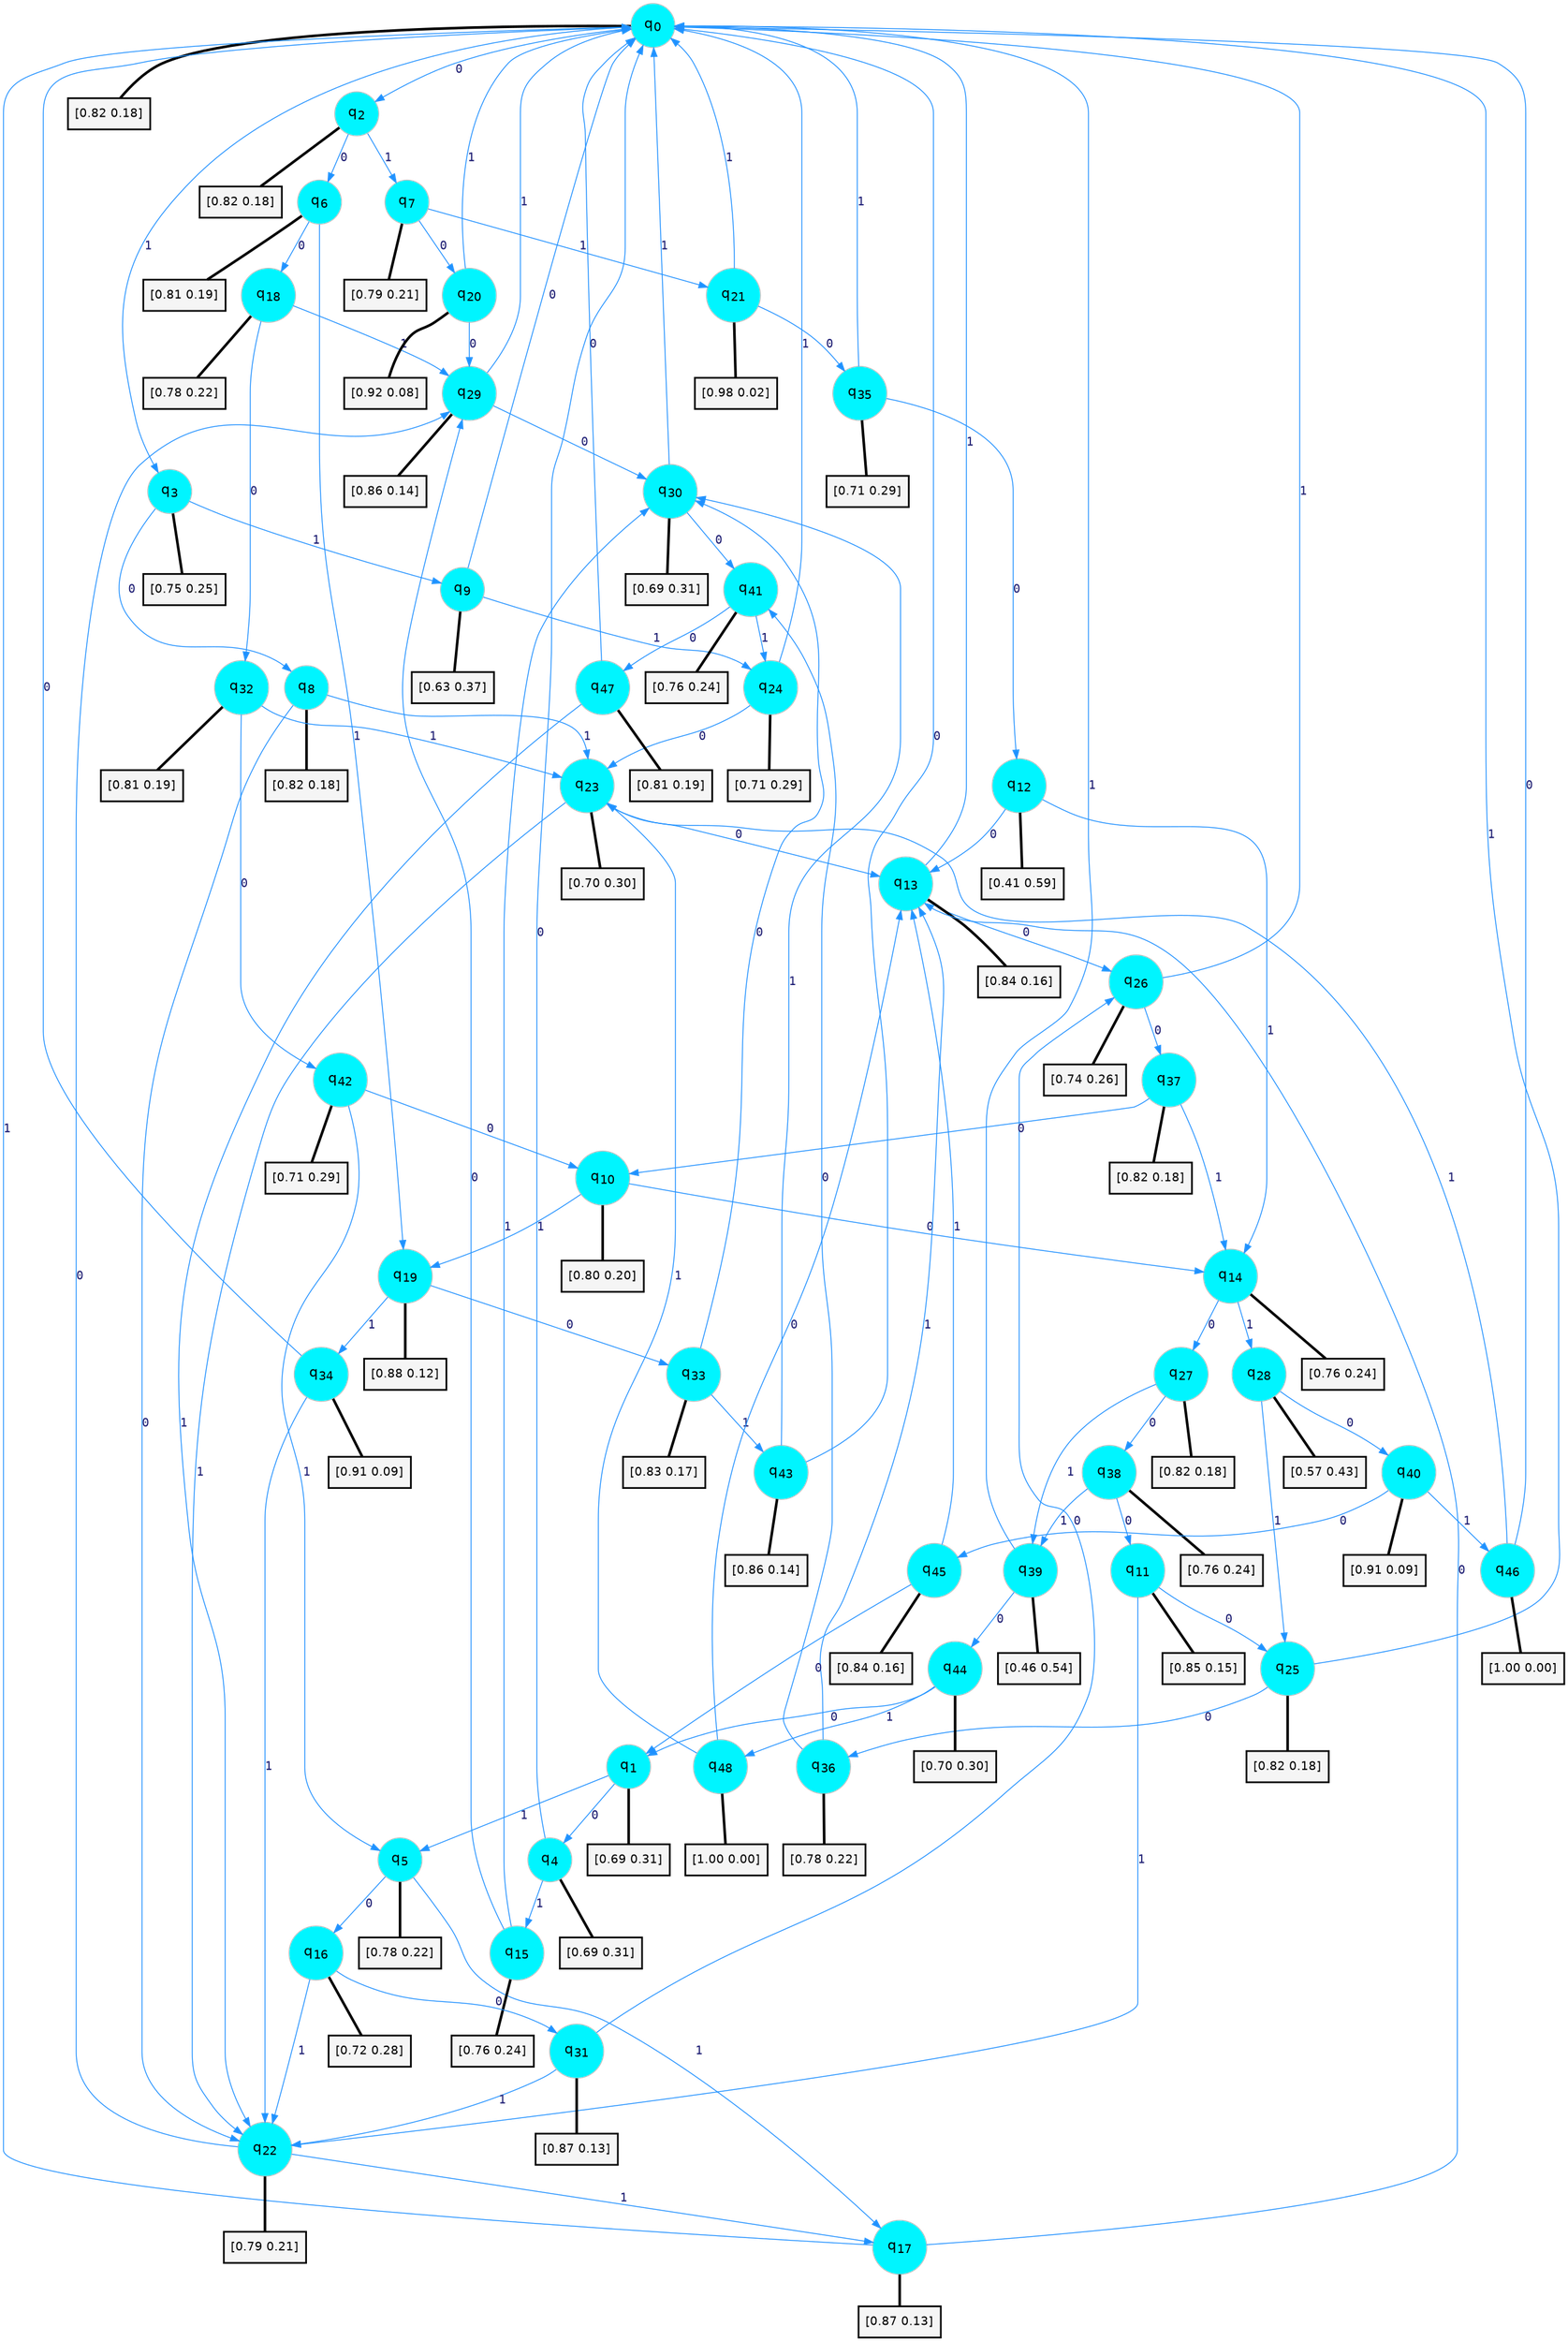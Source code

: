 digraph G {
graph [
bgcolor=transparent, dpi=300, rankdir=TD, size="40,25"];
node [
color=gray, fillcolor=turquoise1, fontcolor=black, fontname=Helvetica, fontsize=16, fontweight=bold, shape=circle, style=filled];
edge [
arrowsize=1, color=dodgerblue1, fontcolor=midnightblue, fontname=courier, fontweight=bold, penwidth=1, style=solid, weight=20];
0[label=<q<SUB>0</SUB>>];
1[label=<q<SUB>1</SUB>>];
2[label=<q<SUB>2</SUB>>];
3[label=<q<SUB>3</SUB>>];
4[label=<q<SUB>4</SUB>>];
5[label=<q<SUB>5</SUB>>];
6[label=<q<SUB>6</SUB>>];
7[label=<q<SUB>7</SUB>>];
8[label=<q<SUB>8</SUB>>];
9[label=<q<SUB>9</SUB>>];
10[label=<q<SUB>10</SUB>>];
11[label=<q<SUB>11</SUB>>];
12[label=<q<SUB>12</SUB>>];
13[label=<q<SUB>13</SUB>>];
14[label=<q<SUB>14</SUB>>];
15[label=<q<SUB>15</SUB>>];
16[label=<q<SUB>16</SUB>>];
17[label=<q<SUB>17</SUB>>];
18[label=<q<SUB>18</SUB>>];
19[label=<q<SUB>19</SUB>>];
20[label=<q<SUB>20</SUB>>];
21[label=<q<SUB>21</SUB>>];
22[label=<q<SUB>22</SUB>>];
23[label=<q<SUB>23</SUB>>];
24[label=<q<SUB>24</SUB>>];
25[label=<q<SUB>25</SUB>>];
26[label=<q<SUB>26</SUB>>];
27[label=<q<SUB>27</SUB>>];
28[label=<q<SUB>28</SUB>>];
29[label=<q<SUB>29</SUB>>];
30[label=<q<SUB>30</SUB>>];
31[label=<q<SUB>31</SUB>>];
32[label=<q<SUB>32</SUB>>];
33[label=<q<SUB>33</SUB>>];
34[label=<q<SUB>34</SUB>>];
35[label=<q<SUB>35</SUB>>];
36[label=<q<SUB>36</SUB>>];
37[label=<q<SUB>37</SUB>>];
38[label=<q<SUB>38</SUB>>];
39[label=<q<SUB>39</SUB>>];
40[label=<q<SUB>40</SUB>>];
41[label=<q<SUB>41</SUB>>];
42[label=<q<SUB>42</SUB>>];
43[label=<q<SUB>43</SUB>>];
44[label=<q<SUB>44</SUB>>];
45[label=<q<SUB>45</SUB>>];
46[label=<q<SUB>46</SUB>>];
47[label=<q<SUB>47</SUB>>];
48[label=<q<SUB>48</SUB>>];
49[label="[0.82 0.18]", shape=box,fontcolor=black, fontname=Helvetica, fontsize=14, penwidth=2, fillcolor=whitesmoke,color=black];
50[label="[0.69 0.31]", shape=box,fontcolor=black, fontname=Helvetica, fontsize=14, penwidth=2, fillcolor=whitesmoke,color=black];
51[label="[0.82 0.18]", shape=box,fontcolor=black, fontname=Helvetica, fontsize=14, penwidth=2, fillcolor=whitesmoke,color=black];
52[label="[0.75 0.25]", shape=box,fontcolor=black, fontname=Helvetica, fontsize=14, penwidth=2, fillcolor=whitesmoke,color=black];
53[label="[0.69 0.31]", shape=box,fontcolor=black, fontname=Helvetica, fontsize=14, penwidth=2, fillcolor=whitesmoke,color=black];
54[label="[0.78 0.22]", shape=box,fontcolor=black, fontname=Helvetica, fontsize=14, penwidth=2, fillcolor=whitesmoke,color=black];
55[label="[0.81 0.19]", shape=box,fontcolor=black, fontname=Helvetica, fontsize=14, penwidth=2, fillcolor=whitesmoke,color=black];
56[label="[0.79 0.21]", shape=box,fontcolor=black, fontname=Helvetica, fontsize=14, penwidth=2, fillcolor=whitesmoke,color=black];
57[label="[0.82 0.18]", shape=box,fontcolor=black, fontname=Helvetica, fontsize=14, penwidth=2, fillcolor=whitesmoke,color=black];
58[label="[0.63 0.37]", shape=box,fontcolor=black, fontname=Helvetica, fontsize=14, penwidth=2, fillcolor=whitesmoke,color=black];
59[label="[0.80 0.20]", shape=box,fontcolor=black, fontname=Helvetica, fontsize=14, penwidth=2, fillcolor=whitesmoke,color=black];
60[label="[0.85 0.15]", shape=box,fontcolor=black, fontname=Helvetica, fontsize=14, penwidth=2, fillcolor=whitesmoke,color=black];
61[label="[0.41 0.59]", shape=box,fontcolor=black, fontname=Helvetica, fontsize=14, penwidth=2, fillcolor=whitesmoke,color=black];
62[label="[0.84 0.16]", shape=box,fontcolor=black, fontname=Helvetica, fontsize=14, penwidth=2, fillcolor=whitesmoke,color=black];
63[label="[0.76 0.24]", shape=box,fontcolor=black, fontname=Helvetica, fontsize=14, penwidth=2, fillcolor=whitesmoke,color=black];
64[label="[0.76 0.24]", shape=box,fontcolor=black, fontname=Helvetica, fontsize=14, penwidth=2, fillcolor=whitesmoke,color=black];
65[label="[0.72 0.28]", shape=box,fontcolor=black, fontname=Helvetica, fontsize=14, penwidth=2, fillcolor=whitesmoke,color=black];
66[label="[0.87 0.13]", shape=box,fontcolor=black, fontname=Helvetica, fontsize=14, penwidth=2, fillcolor=whitesmoke,color=black];
67[label="[0.78 0.22]", shape=box,fontcolor=black, fontname=Helvetica, fontsize=14, penwidth=2, fillcolor=whitesmoke,color=black];
68[label="[0.88 0.12]", shape=box,fontcolor=black, fontname=Helvetica, fontsize=14, penwidth=2, fillcolor=whitesmoke,color=black];
69[label="[0.92 0.08]", shape=box,fontcolor=black, fontname=Helvetica, fontsize=14, penwidth=2, fillcolor=whitesmoke,color=black];
70[label="[0.98 0.02]", shape=box,fontcolor=black, fontname=Helvetica, fontsize=14, penwidth=2, fillcolor=whitesmoke,color=black];
71[label="[0.79 0.21]", shape=box,fontcolor=black, fontname=Helvetica, fontsize=14, penwidth=2, fillcolor=whitesmoke,color=black];
72[label="[0.70 0.30]", shape=box,fontcolor=black, fontname=Helvetica, fontsize=14, penwidth=2, fillcolor=whitesmoke,color=black];
73[label="[0.71 0.29]", shape=box,fontcolor=black, fontname=Helvetica, fontsize=14, penwidth=2, fillcolor=whitesmoke,color=black];
74[label="[0.82 0.18]", shape=box,fontcolor=black, fontname=Helvetica, fontsize=14, penwidth=2, fillcolor=whitesmoke,color=black];
75[label="[0.74 0.26]", shape=box,fontcolor=black, fontname=Helvetica, fontsize=14, penwidth=2, fillcolor=whitesmoke,color=black];
76[label="[0.82 0.18]", shape=box,fontcolor=black, fontname=Helvetica, fontsize=14, penwidth=2, fillcolor=whitesmoke,color=black];
77[label="[0.57 0.43]", shape=box,fontcolor=black, fontname=Helvetica, fontsize=14, penwidth=2, fillcolor=whitesmoke,color=black];
78[label="[0.86 0.14]", shape=box,fontcolor=black, fontname=Helvetica, fontsize=14, penwidth=2, fillcolor=whitesmoke,color=black];
79[label="[0.69 0.31]", shape=box,fontcolor=black, fontname=Helvetica, fontsize=14, penwidth=2, fillcolor=whitesmoke,color=black];
80[label="[0.87 0.13]", shape=box,fontcolor=black, fontname=Helvetica, fontsize=14, penwidth=2, fillcolor=whitesmoke,color=black];
81[label="[0.81 0.19]", shape=box,fontcolor=black, fontname=Helvetica, fontsize=14, penwidth=2, fillcolor=whitesmoke,color=black];
82[label="[0.83 0.17]", shape=box,fontcolor=black, fontname=Helvetica, fontsize=14, penwidth=2, fillcolor=whitesmoke,color=black];
83[label="[0.91 0.09]", shape=box,fontcolor=black, fontname=Helvetica, fontsize=14, penwidth=2, fillcolor=whitesmoke,color=black];
84[label="[0.71 0.29]", shape=box,fontcolor=black, fontname=Helvetica, fontsize=14, penwidth=2, fillcolor=whitesmoke,color=black];
85[label="[0.78 0.22]", shape=box,fontcolor=black, fontname=Helvetica, fontsize=14, penwidth=2, fillcolor=whitesmoke,color=black];
86[label="[0.82 0.18]", shape=box,fontcolor=black, fontname=Helvetica, fontsize=14, penwidth=2, fillcolor=whitesmoke,color=black];
87[label="[0.76 0.24]", shape=box,fontcolor=black, fontname=Helvetica, fontsize=14, penwidth=2, fillcolor=whitesmoke,color=black];
88[label="[0.46 0.54]", shape=box,fontcolor=black, fontname=Helvetica, fontsize=14, penwidth=2, fillcolor=whitesmoke,color=black];
89[label="[0.91 0.09]", shape=box,fontcolor=black, fontname=Helvetica, fontsize=14, penwidth=2, fillcolor=whitesmoke,color=black];
90[label="[0.76 0.24]", shape=box,fontcolor=black, fontname=Helvetica, fontsize=14, penwidth=2, fillcolor=whitesmoke,color=black];
91[label="[0.71 0.29]", shape=box,fontcolor=black, fontname=Helvetica, fontsize=14, penwidth=2, fillcolor=whitesmoke,color=black];
92[label="[0.86 0.14]", shape=box,fontcolor=black, fontname=Helvetica, fontsize=14, penwidth=2, fillcolor=whitesmoke,color=black];
93[label="[0.70 0.30]", shape=box,fontcolor=black, fontname=Helvetica, fontsize=14, penwidth=2, fillcolor=whitesmoke,color=black];
94[label="[0.84 0.16]", shape=box,fontcolor=black, fontname=Helvetica, fontsize=14, penwidth=2, fillcolor=whitesmoke,color=black];
95[label="[1.00 0.00]", shape=box,fontcolor=black, fontname=Helvetica, fontsize=14, penwidth=2, fillcolor=whitesmoke,color=black];
96[label="[0.81 0.19]", shape=box,fontcolor=black, fontname=Helvetica, fontsize=14, penwidth=2, fillcolor=whitesmoke,color=black];
97[label="[1.00 0.00]", shape=box,fontcolor=black, fontname=Helvetica, fontsize=14, penwidth=2, fillcolor=whitesmoke,color=black];
0->2 [label=0];
0->3 [label=1];
0->49 [arrowhead=none, penwidth=3,color=black];
1->4 [label=0];
1->5 [label=1];
1->50 [arrowhead=none, penwidth=3,color=black];
2->6 [label=0];
2->7 [label=1];
2->51 [arrowhead=none, penwidth=3,color=black];
3->8 [label=0];
3->9 [label=1];
3->52 [arrowhead=none, penwidth=3,color=black];
4->0 [label=0];
4->15 [label=1];
4->53 [arrowhead=none, penwidth=3,color=black];
5->16 [label=0];
5->17 [label=1];
5->54 [arrowhead=none, penwidth=3,color=black];
6->18 [label=0];
6->19 [label=1];
6->55 [arrowhead=none, penwidth=3,color=black];
7->20 [label=0];
7->21 [label=1];
7->56 [arrowhead=none, penwidth=3,color=black];
8->22 [label=0];
8->23 [label=1];
8->57 [arrowhead=none, penwidth=3,color=black];
9->0 [label=0];
9->24 [label=1];
9->58 [arrowhead=none, penwidth=3,color=black];
10->14 [label=0];
10->19 [label=1];
10->59 [arrowhead=none, penwidth=3,color=black];
11->25 [label=0];
11->22 [label=1];
11->60 [arrowhead=none, penwidth=3,color=black];
12->13 [label=0];
12->14 [label=1];
12->61 [arrowhead=none, penwidth=3,color=black];
13->26 [label=0];
13->0 [label=1];
13->62 [arrowhead=none, penwidth=3,color=black];
14->27 [label=0];
14->28 [label=1];
14->63 [arrowhead=none, penwidth=3,color=black];
15->29 [label=0];
15->30 [label=1];
15->64 [arrowhead=none, penwidth=3,color=black];
16->31 [label=0];
16->22 [label=1];
16->65 [arrowhead=none, penwidth=3,color=black];
17->13 [label=0];
17->0 [label=1];
17->66 [arrowhead=none, penwidth=3,color=black];
18->32 [label=0];
18->29 [label=1];
18->67 [arrowhead=none, penwidth=3,color=black];
19->33 [label=0];
19->34 [label=1];
19->68 [arrowhead=none, penwidth=3,color=black];
20->29 [label=0];
20->0 [label=1];
20->69 [arrowhead=none, penwidth=3,color=black];
21->35 [label=0];
21->0 [label=1];
21->70 [arrowhead=none, penwidth=3,color=black];
22->29 [label=0];
22->17 [label=1];
22->71 [arrowhead=none, penwidth=3,color=black];
23->13 [label=0];
23->22 [label=1];
23->72 [arrowhead=none, penwidth=3,color=black];
24->23 [label=0];
24->0 [label=1];
24->73 [arrowhead=none, penwidth=3,color=black];
25->36 [label=0];
25->0 [label=1];
25->74 [arrowhead=none, penwidth=3,color=black];
26->37 [label=0];
26->0 [label=1];
26->75 [arrowhead=none, penwidth=3,color=black];
27->38 [label=0];
27->39 [label=1];
27->76 [arrowhead=none, penwidth=3,color=black];
28->40 [label=0];
28->25 [label=1];
28->77 [arrowhead=none, penwidth=3,color=black];
29->30 [label=0];
29->0 [label=1];
29->78 [arrowhead=none, penwidth=3,color=black];
30->41 [label=0];
30->0 [label=1];
30->79 [arrowhead=none, penwidth=3,color=black];
31->26 [label=0];
31->22 [label=1];
31->80 [arrowhead=none, penwidth=3,color=black];
32->42 [label=0];
32->23 [label=1];
32->81 [arrowhead=none, penwidth=3,color=black];
33->30 [label=0];
33->43 [label=1];
33->82 [arrowhead=none, penwidth=3,color=black];
34->0 [label=0];
34->22 [label=1];
34->83 [arrowhead=none, penwidth=3,color=black];
35->12 [label=0];
35->0 [label=1];
35->84 [arrowhead=none, penwidth=3,color=black];
36->41 [label=0];
36->13 [label=1];
36->85 [arrowhead=none, penwidth=3,color=black];
37->10 [label=0];
37->14 [label=1];
37->86 [arrowhead=none, penwidth=3,color=black];
38->11 [label=0];
38->39 [label=1];
38->87 [arrowhead=none, penwidth=3,color=black];
39->44 [label=0];
39->0 [label=1];
39->88 [arrowhead=none, penwidth=3,color=black];
40->45 [label=0];
40->46 [label=1];
40->89 [arrowhead=none, penwidth=3,color=black];
41->47 [label=0];
41->24 [label=1];
41->90 [arrowhead=none, penwidth=3,color=black];
42->10 [label=0];
42->5 [label=1];
42->91 [arrowhead=none, penwidth=3,color=black];
43->0 [label=0];
43->30 [label=1];
43->92 [arrowhead=none, penwidth=3,color=black];
44->1 [label=0];
44->48 [label=1];
44->93 [arrowhead=none, penwidth=3,color=black];
45->1 [label=0];
45->13 [label=1];
45->94 [arrowhead=none, penwidth=3,color=black];
46->0 [label=0];
46->23 [label=1];
46->95 [arrowhead=none, penwidth=3,color=black];
47->0 [label=0];
47->22 [label=1];
47->96 [arrowhead=none, penwidth=3,color=black];
48->13 [label=0];
48->23 [label=1];
48->97 [arrowhead=none, penwidth=3,color=black];
}
